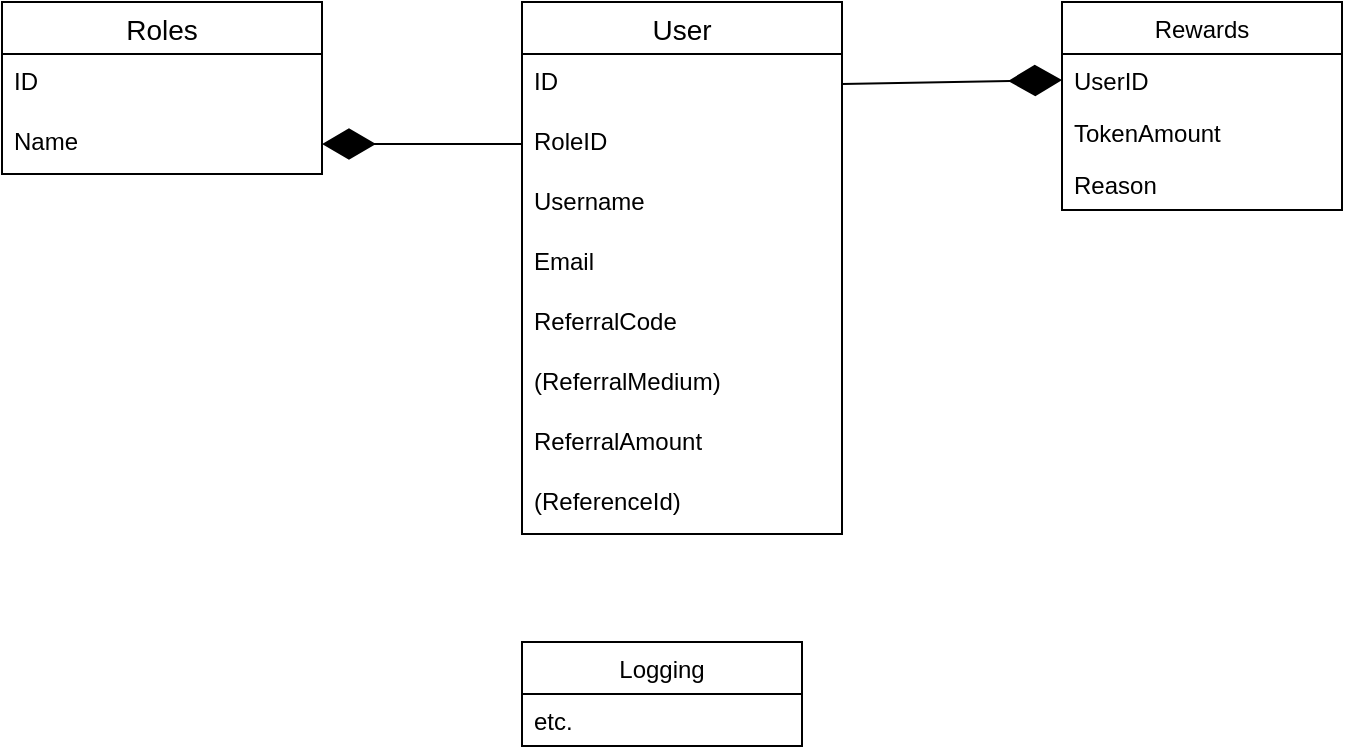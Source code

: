 <mxfile version="14.2.7" type="device"><diagram id="-R4wV61z0FhMpNAPlASs" name="Page-1"><mxGraphModel dx="946" dy="566" grid="1" gridSize="10" guides="1" tooltips="1" connect="1" arrows="1" fold="1" page="1" pageScale="1" pageWidth="850" pageHeight="1100" math="0" shadow="0"><root><mxCell id="0"/><mxCell id="1" parent="0"/><mxCell id="VogovKga2d4YdazWaHmc-1" value="User" style="swimlane;fontStyle=0;childLayout=stackLayout;horizontal=1;startSize=26;horizontalStack=0;resizeParent=1;resizeParentMax=0;resizeLast=0;collapsible=1;marginBottom=0;align=center;fontSize=14;" vertex="1" parent="1"><mxGeometry x="280" y="200" width="160" height="266" as="geometry"/></mxCell><mxCell id="VogovKga2d4YdazWaHmc-2" value="ID" style="text;strokeColor=none;fillColor=none;spacingLeft=4;spacingRight=4;overflow=hidden;rotatable=0;points=[[0,0.5],[1,0.5]];portConstraint=eastwest;fontSize=12;" vertex="1" parent="VogovKga2d4YdazWaHmc-1"><mxGeometry y="26" width="160" height="30" as="geometry"/></mxCell><mxCell id="VogovKga2d4YdazWaHmc-3" value="RoleID" style="text;strokeColor=none;fillColor=none;spacingLeft=4;spacingRight=4;overflow=hidden;rotatable=0;points=[[0,0.5],[1,0.5]];portConstraint=eastwest;fontSize=12;" vertex="1" parent="VogovKga2d4YdazWaHmc-1"><mxGeometry y="56" width="160" height="30" as="geometry"/></mxCell><mxCell id="VogovKga2d4YdazWaHmc-4" value="Username" style="text;strokeColor=none;fillColor=none;spacingLeft=4;spacingRight=4;overflow=hidden;rotatable=0;points=[[0,0.5],[1,0.5]];portConstraint=eastwest;fontSize=12;" vertex="1" parent="VogovKga2d4YdazWaHmc-1"><mxGeometry y="86" width="160" height="30" as="geometry"/></mxCell><mxCell id="VogovKga2d4YdazWaHmc-6" value="Email" style="text;strokeColor=none;fillColor=none;spacingLeft=4;spacingRight=4;overflow=hidden;rotatable=0;points=[[0,0.5],[1,0.5]];portConstraint=eastwest;fontSize=12;" vertex="1" parent="VogovKga2d4YdazWaHmc-1"><mxGeometry y="116" width="160" height="30" as="geometry"/></mxCell><mxCell id="VogovKga2d4YdazWaHmc-7" value="ReferralCode" style="text;strokeColor=none;fillColor=none;spacingLeft=4;spacingRight=4;overflow=hidden;rotatable=0;points=[[0,0.5],[1,0.5]];portConstraint=eastwest;fontSize=12;" vertex="1" parent="VogovKga2d4YdazWaHmc-1"><mxGeometry y="146" width="160" height="30" as="geometry"/></mxCell><mxCell id="VogovKga2d4YdazWaHmc-28" value="(ReferralMedium)" style="text;strokeColor=none;fillColor=none;spacingLeft=4;spacingRight=4;overflow=hidden;rotatable=0;points=[[0,0.5],[1,0.5]];portConstraint=eastwest;fontSize=12;" vertex="1" parent="VogovKga2d4YdazWaHmc-1"><mxGeometry y="176" width="160" height="30" as="geometry"/></mxCell><mxCell id="VogovKga2d4YdazWaHmc-8" value="ReferralAmount" style="text;strokeColor=none;fillColor=none;spacingLeft=4;spacingRight=4;overflow=hidden;rotatable=0;points=[[0,0.5],[1,0.5]];portConstraint=eastwest;fontSize=12;" vertex="1" parent="VogovKga2d4YdazWaHmc-1"><mxGeometry y="206" width="160" height="30" as="geometry"/></mxCell><mxCell id="VogovKga2d4YdazWaHmc-14" value="(ReferenceId)&#10;" style="text;strokeColor=none;fillColor=none;spacingLeft=4;spacingRight=4;overflow=hidden;rotatable=0;points=[[0,0.5],[1,0.5]];portConstraint=eastwest;fontSize=12;" vertex="1" parent="VogovKga2d4YdazWaHmc-1"><mxGeometry y="236" width="160" height="30" as="geometry"/></mxCell><mxCell id="VogovKga2d4YdazWaHmc-10" value="Roles" style="swimlane;fontStyle=0;childLayout=stackLayout;horizontal=1;startSize=26;horizontalStack=0;resizeParent=1;resizeParentMax=0;resizeLast=0;collapsible=1;marginBottom=0;align=center;fontSize=14;" vertex="1" parent="1"><mxGeometry x="20" y="200" width="160" height="86" as="geometry"/></mxCell><mxCell id="VogovKga2d4YdazWaHmc-12" value="ID" style="text;strokeColor=none;fillColor=none;spacingLeft=4;spacingRight=4;overflow=hidden;rotatable=0;points=[[0,0.5],[1,0.5]];portConstraint=eastwest;fontSize=12;" vertex="1" parent="VogovKga2d4YdazWaHmc-10"><mxGeometry y="26" width="160" height="30" as="geometry"/></mxCell><mxCell id="VogovKga2d4YdazWaHmc-13" value="Name" style="text;strokeColor=none;fillColor=none;spacingLeft=4;spacingRight=4;overflow=hidden;rotatable=0;points=[[0,0.5],[1,0.5]];portConstraint=eastwest;fontSize=12;" vertex="1" parent="VogovKga2d4YdazWaHmc-10"><mxGeometry y="56" width="160" height="30" as="geometry"/></mxCell><mxCell id="VogovKga2d4YdazWaHmc-15" value="" style="endArrow=diamondThin;endFill=1;endSize=24;html=1;" edge="1" parent="1" source="VogovKga2d4YdazWaHmc-3" target="VogovKga2d4YdazWaHmc-13"><mxGeometry width="160" relative="1" as="geometry"><mxPoint x="340" y="320" as="sourcePoint"/><mxPoint x="500" y="320" as="targetPoint"/></mxGeometry></mxCell><mxCell id="VogovKga2d4YdazWaHmc-16" value="Rewards" style="swimlane;fontStyle=0;childLayout=stackLayout;horizontal=1;startSize=26;fillColor=none;horizontalStack=0;resizeParent=1;resizeParentMax=0;resizeLast=0;collapsible=1;marginBottom=0;" vertex="1" parent="1"><mxGeometry x="550" y="200" width="140" height="104" as="geometry"/></mxCell><mxCell id="VogovKga2d4YdazWaHmc-17" value="UserID" style="text;strokeColor=none;fillColor=none;align=left;verticalAlign=top;spacingLeft=4;spacingRight=4;overflow=hidden;rotatable=0;points=[[0,0.5],[1,0.5]];portConstraint=eastwest;" vertex="1" parent="VogovKga2d4YdazWaHmc-16"><mxGeometry y="26" width="140" height="26" as="geometry"/></mxCell><mxCell id="VogovKga2d4YdazWaHmc-18" value="TokenAmount" style="text;strokeColor=none;fillColor=none;align=left;verticalAlign=top;spacingLeft=4;spacingRight=4;overflow=hidden;rotatable=0;points=[[0,0.5],[1,0.5]];portConstraint=eastwest;" vertex="1" parent="VogovKga2d4YdazWaHmc-16"><mxGeometry y="52" width="140" height="26" as="geometry"/></mxCell><mxCell id="VogovKga2d4YdazWaHmc-19" value="Reason" style="text;strokeColor=none;fillColor=none;align=left;verticalAlign=top;spacingLeft=4;spacingRight=4;overflow=hidden;rotatable=0;points=[[0,0.5],[1,0.5]];portConstraint=eastwest;" vertex="1" parent="VogovKga2d4YdazWaHmc-16"><mxGeometry y="78" width="140" height="26" as="geometry"/></mxCell><mxCell id="VogovKga2d4YdazWaHmc-21" value="" style="endArrow=diamondThin;endFill=1;endSize=24;html=1;entryX=0;entryY=0.5;entryDx=0;entryDy=0;exitX=1;exitY=0.5;exitDx=0;exitDy=0;" edge="1" parent="1" source="VogovKga2d4YdazWaHmc-2" target="VogovKga2d4YdazWaHmc-17"><mxGeometry width="160" relative="1" as="geometry"><mxPoint x="500" y="239" as="sourcePoint"/><mxPoint x="440" y="240" as="targetPoint"/></mxGeometry></mxCell><mxCell id="VogovKga2d4YdazWaHmc-22" value="Logging" style="swimlane;fontStyle=0;childLayout=stackLayout;horizontal=1;startSize=26;fillColor=none;horizontalStack=0;resizeParent=1;resizeParentMax=0;resizeLast=0;collapsible=1;marginBottom=0;" vertex="1" parent="1"><mxGeometry x="280" y="520" width="140" height="52" as="geometry"/></mxCell><mxCell id="VogovKga2d4YdazWaHmc-23" value="etc." style="text;strokeColor=none;fillColor=none;align=left;verticalAlign=top;spacingLeft=4;spacingRight=4;overflow=hidden;rotatable=0;points=[[0,0.5],[1,0.5]];portConstraint=eastwest;" vertex="1" parent="VogovKga2d4YdazWaHmc-22"><mxGeometry y="26" width="140" height="26" as="geometry"/></mxCell></root></mxGraphModel></diagram></mxfile>